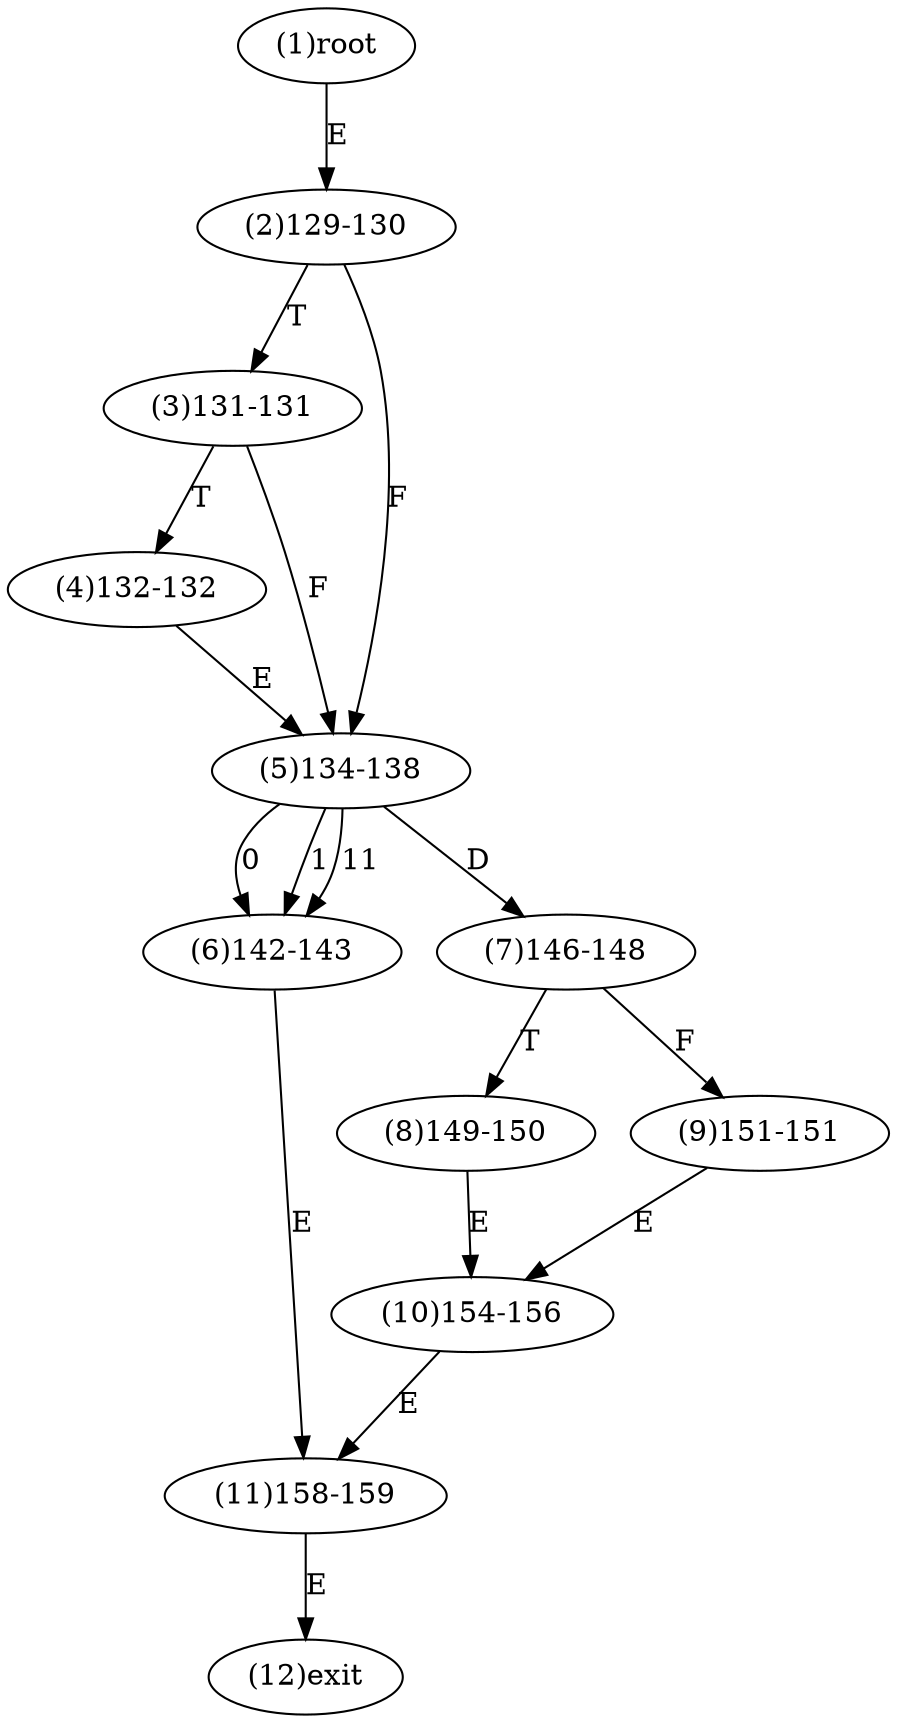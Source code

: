 digraph "" { 
1[ label="(1)root"];
2[ label="(2)129-130"];
3[ label="(3)131-131"];
4[ label="(4)132-132"];
5[ label="(5)134-138"];
6[ label="(6)142-143"];
7[ label="(7)146-148"];
8[ label="(8)149-150"];
9[ label="(9)151-151"];
10[ label="(10)154-156"];
11[ label="(11)158-159"];
12[ label="(12)exit"];
1->2[ label="E"];
2->5[ label="F"];
2->3[ label="T"];
3->5[ label="F"];
3->4[ label="T"];
4->5[ label="E"];
5->6[ label="0"];
5->6[ label="1"];
5->6[ label="11"];
5->7[ label="D"];
6->11[ label="E"];
7->9[ label="F"];
7->8[ label="T"];
8->10[ label="E"];
9->10[ label="E"];
10->11[ label="E"];
11->12[ label="E"];
}